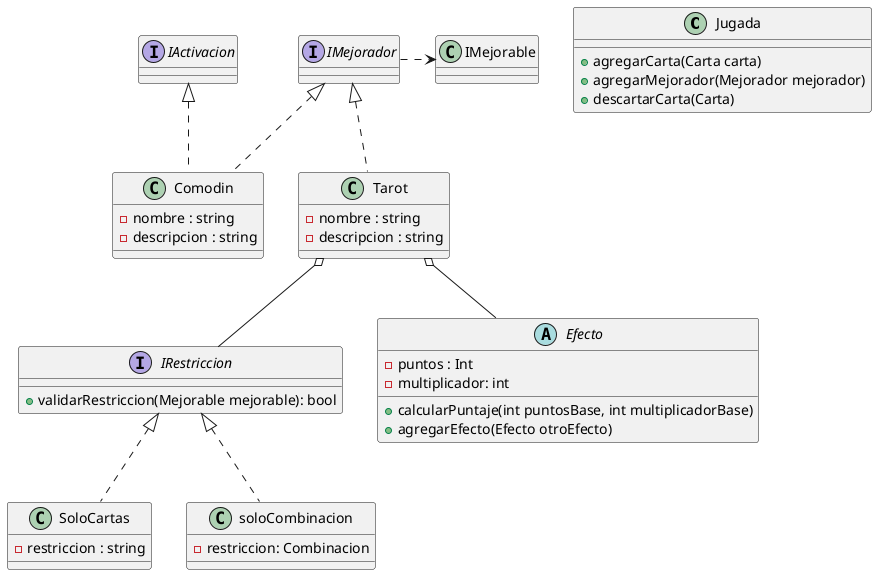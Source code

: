 @startuml

class Jugada {
    + agregarCarta(Carta carta)
    + agregarMejorador(Mejorador mejorador)
    + descartarCarta(Carta)
}

class Comodin implements IMejorador, IActivacion{
    - nombre : string 
    - descripcion : string
}

Class Tarot implements IMejorador {
    - nombre : string 
    - descripcion : string 
}
IMejorador .> IMejorable
Tarot o-- IRestriccion

abstract Efecto{
    - puntos : Int
    - multiplicador: int 
    + calcularPuntaje(int puntosBase, int multiplicadorBase)
    + agregarEfecto(Efecto otroEfecto)
}
class SoloCartas implements IRestriccion{
    - restriccion : string 
}
class soloCombinacion implements IRestriccion{
    - restriccion: Combinacion
}
interface IRestriccion{
    + validarRestriccion(Mejorable mejorable): bool
}

Tarot o-- Efecto 
@enduml